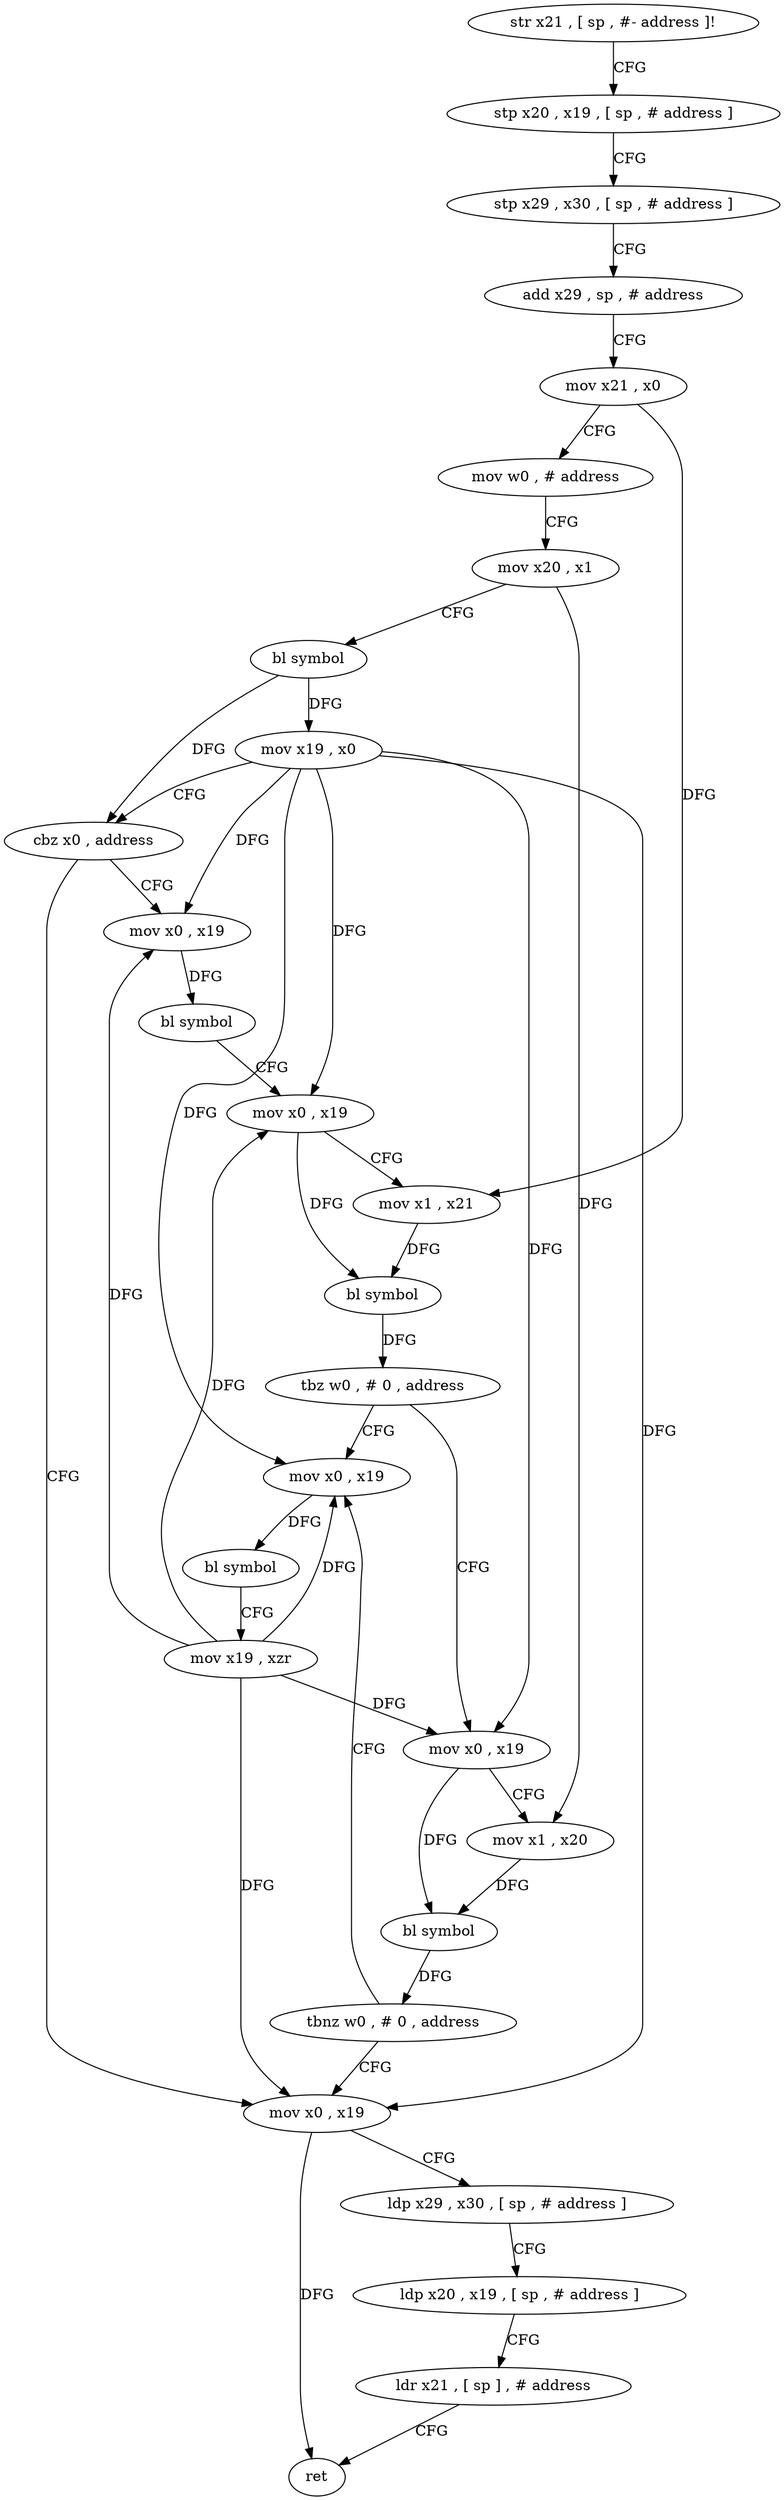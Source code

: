 digraph "func" {
"75844" [label = "str x21 , [ sp , #- address ]!" ]
"75848" [label = "stp x20 , x19 , [ sp , # address ]" ]
"75852" [label = "stp x29 , x30 , [ sp , # address ]" ]
"75856" [label = "add x29 , sp , # address" ]
"75860" [label = "mov x21 , x0" ]
"75864" [label = "mov w0 , # address" ]
"75868" [label = "mov x20 , x1" ]
"75872" [label = "bl symbol" ]
"75876" [label = "mov x19 , x0" ]
"75880" [label = "cbz x0 , address" ]
"75936" [label = "mov x0 , x19" ]
"75884" [label = "mov x0 , x19" ]
"75940" [label = "ldp x29 , x30 , [ sp , # address ]" ]
"75944" [label = "ldp x20 , x19 , [ sp , # address ]" ]
"75948" [label = "ldr x21 , [ sp ] , # address" ]
"75952" [label = "ret" ]
"75888" [label = "bl symbol" ]
"75892" [label = "mov x0 , x19" ]
"75896" [label = "mov x1 , x21" ]
"75900" [label = "bl symbol" ]
"75904" [label = "tbz w0 , # 0 , address" ]
"75924" [label = "mov x0 , x19" ]
"75908" [label = "mov x0 , x19" ]
"75928" [label = "bl symbol" ]
"75932" [label = "mov x19 , xzr" ]
"75912" [label = "mov x1 , x20" ]
"75916" [label = "bl symbol" ]
"75920" [label = "tbnz w0 , # 0 , address" ]
"75844" -> "75848" [ label = "CFG" ]
"75848" -> "75852" [ label = "CFG" ]
"75852" -> "75856" [ label = "CFG" ]
"75856" -> "75860" [ label = "CFG" ]
"75860" -> "75864" [ label = "CFG" ]
"75860" -> "75896" [ label = "DFG" ]
"75864" -> "75868" [ label = "CFG" ]
"75868" -> "75872" [ label = "CFG" ]
"75868" -> "75912" [ label = "DFG" ]
"75872" -> "75876" [ label = "DFG" ]
"75872" -> "75880" [ label = "DFG" ]
"75876" -> "75880" [ label = "CFG" ]
"75876" -> "75936" [ label = "DFG" ]
"75876" -> "75884" [ label = "DFG" ]
"75876" -> "75892" [ label = "DFG" ]
"75876" -> "75924" [ label = "DFG" ]
"75876" -> "75908" [ label = "DFG" ]
"75880" -> "75936" [ label = "CFG" ]
"75880" -> "75884" [ label = "CFG" ]
"75936" -> "75940" [ label = "CFG" ]
"75936" -> "75952" [ label = "DFG" ]
"75884" -> "75888" [ label = "DFG" ]
"75940" -> "75944" [ label = "CFG" ]
"75944" -> "75948" [ label = "CFG" ]
"75948" -> "75952" [ label = "CFG" ]
"75888" -> "75892" [ label = "CFG" ]
"75892" -> "75896" [ label = "CFG" ]
"75892" -> "75900" [ label = "DFG" ]
"75896" -> "75900" [ label = "DFG" ]
"75900" -> "75904" [ label = "DFG" ]
"75904" -> "75924" [ label = "CFG" ]
"75904" -> "75908" [ label = "CFG" ]
"75924" -> "75928" [ label = "DFG" ]
"75908" -> "75912" [ label = "CFG" ]
"75908" -> "75916" [ label = "DFG" ]
"75928" -> "75932" [ label = "CFG" ]
"75932" -> "75936" [ label = "DFG" ]
"75932" -> "75884" [ label = "DFG" ]
"75932" -> "75892" [ label = "DFG" ]
"75932" -> "75924" [ label = "DFG" ]
"75932" -> "75908" [ label = "DFG" ]
"75912" -> "75916" [ label = "DFG" ]
"75916" -> "75920" [ label = "DFG" ]
"75920" -> "75936" [ label = "CFG" ]
"75920" -> "75924" [ label = "CFG" ]
}
